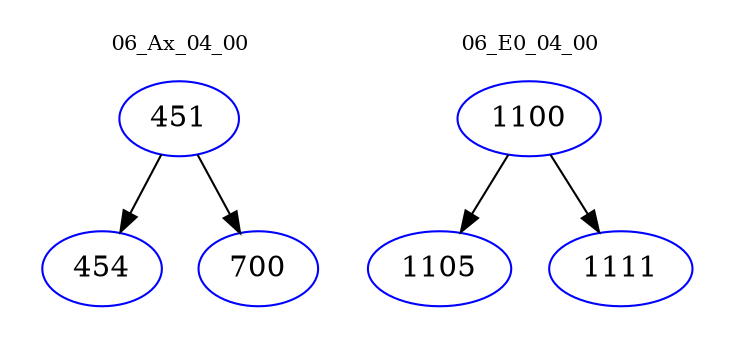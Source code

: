 digraph{
subgraph cluster_0 {
color = white
label = "06_Ax_04_00";
fontsize=10;
T0_451 [label="451", color="blue"]
T0_451 -> T0_454 [color="black"]
T0_454 [label="454", color="blue"]
T0_451 -> T0_700 [color="black"]
T0_700 [label="700", color="blue"]
}
subgraph cluster_1 {
color = white
label = "06_E0_04_00";
fontsize=10;
T1_1100 [label="1100", color="blue"]
T1_1100 -> T1_1105 [color="black"]
T1_1105 [label="1105", color="blue"]
T1_1100 -> T1_1111 [color="black"]
T1_1111 [label="1111", color="blue"]
}
}
